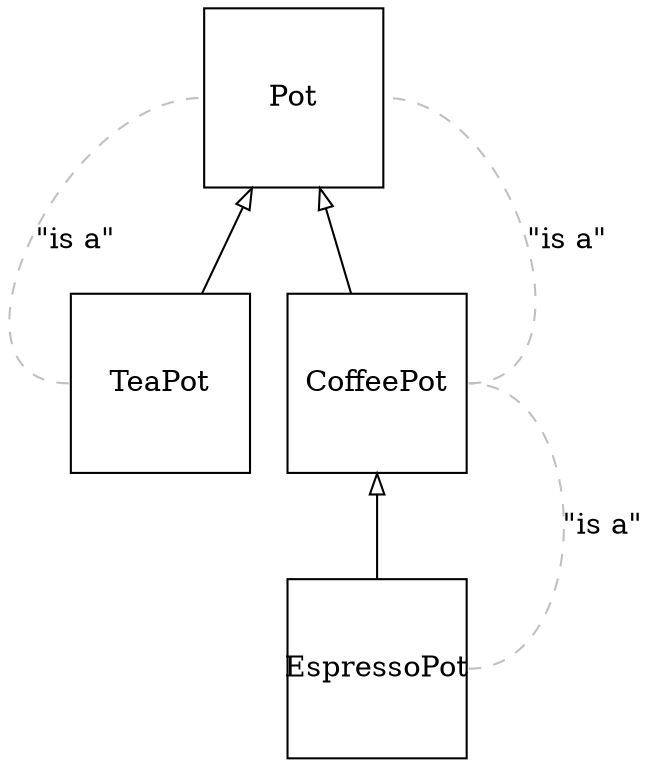 digraph {
    // dot -Tpng -Gdpi=80 -Nfontname=Helvetica -Efontname=Helvetica -o pots.png pots.dot

    node [shape=square, fixedsize=true, width=1.2]
    edge [arrowtail="empty"]

    Pot
    CoffeePot
    TeaPot

    Pot -> TeaPot [dir=back]
    Pot -> CoffeePot [dir=back]
    CoffeePot -> EspressoPot [dir=back]

    EspressoPot:e -> CoffeePot:e [arrowhead=none, style=dashed, color=grey, label="\"is a\""]
    CoffeePot:e -> Pot:e [arrowhead=none, style=dashed, color=grey, label="\"is a\""]
    TeaPot:w -> Pot:w [arrowhead=none, style=dashed, color=grey, label=is_a,  label="\"is a\""]
}